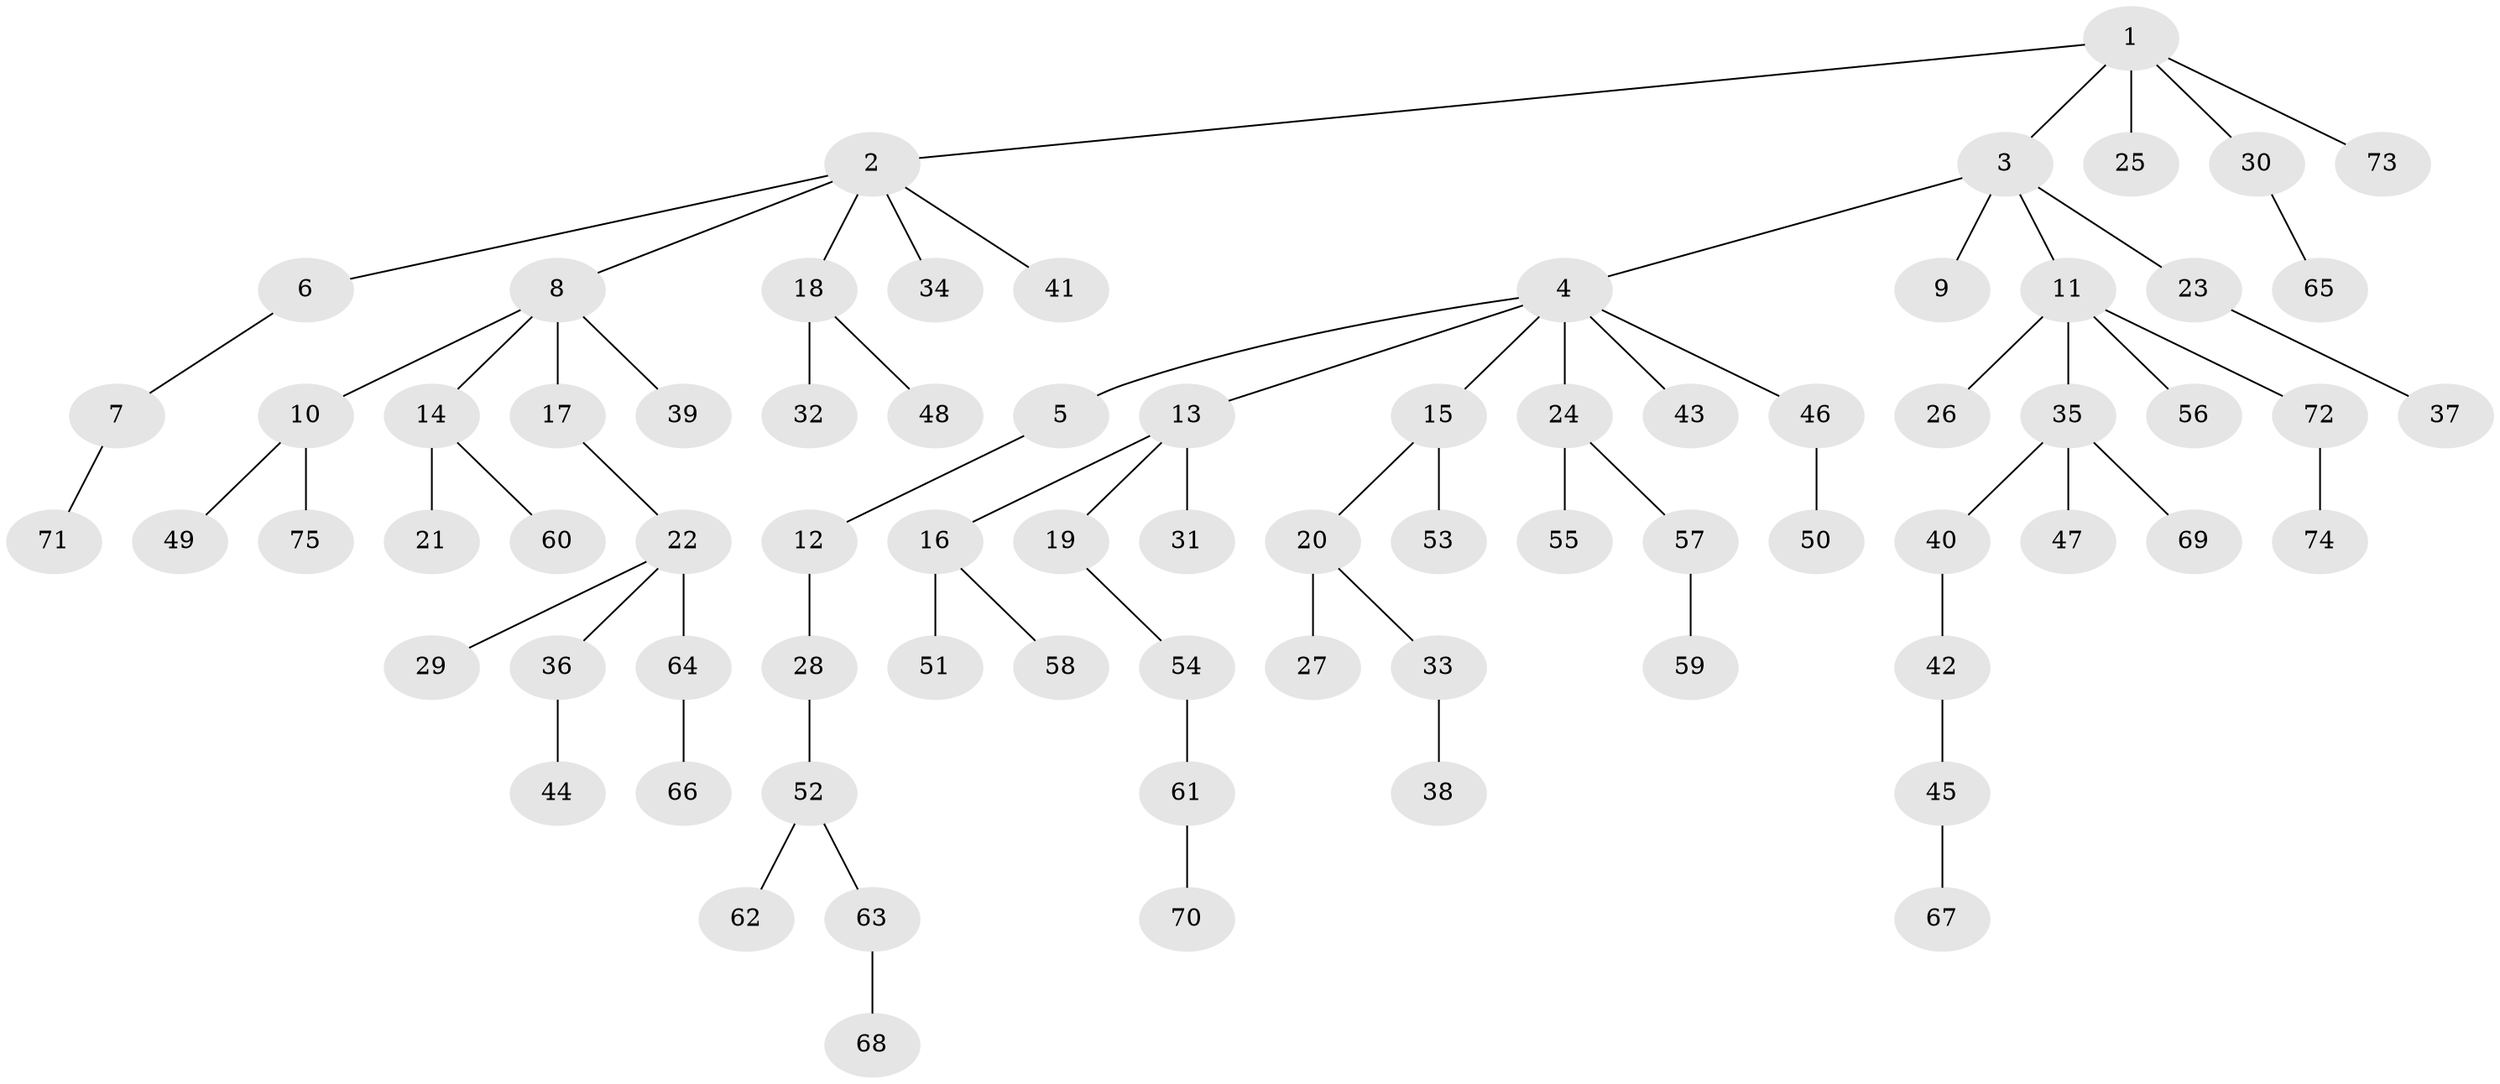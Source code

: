 // Generated by graph-tools (version 1.1) at 2025/15/03/09/25 04:15:27]
// undirected, 75 vertices, 74 edges
graph export_dot {
graph [start="1"]
  node [color=gray90,style=filled];
  1;
  2;
  3;
  4;
  5;
  6;
  7;
  8;
  9;
  10;
  11;
  12;
  13;
  14;
  15;
  16;
  17;
  18;
  19;
  20;
  21;
  22;
  23;
  24;
  25;
  26;
  27;
  28;
  29;
  30;
  31;
  32;
  33;
  34;
  35;
  36;
  37;
  38;
  39;
  40;
  41;
  42;
  43;
  44;
  45;
  46;
  47;
  48;
  49;
  50;
  51;
  52;
  53;
  54;
  55;
  56;
  57;
  58;
  59;
  60;
  61;
  62;
  63;
  64;
  65;
  66;
  67;
  68;
  69;
  70;
  71;
  72;
  73;
  74;
  75;
  1 -- 2;
  1 -- 3;
  1 -- 25;
  1 -- 30;
  1 -- 73;
  2 -- 6;
  2 -- 8;
  2 -- 18;
  2 -- 34;
  2 -- 41;
  3 -- 4;
  3 -- 9;
  3 -- 11;
  3 -- 23;
  4 -- 5;
  4 -- 13;
  4 -- 15;
  4 -- 24;
  4 -- 43;
  4 -- 46;
  5 -- 12;
  6 -- 7;
  7 -- 71;
  8 -- 10;
  8 -- 14;
  8 -- 17;
  8 -- 39;
  10 -- 49;
  10 -- 75;
  11 -- 26;
  11 -- 35;
  11 -- 56;
  11 -- 72;
  12 -- 28;
  13 -- 16;
  13 -- 19;
  13 -- 31;
  14 -- 21;
  14 -- 60;
  15 -- 20;
  15 -- 53;
  16 -- 51;
  16 -- 58;
  17 -- 22;
  18 -- 32;
  18 -- 48;
  19 -- 54;
  20 -- 27;
  20 -- 33;
  22 -- 29;
  22 -- 36;
  22 -- 64;
  23 -- 37;
  24 -- 55;
  24 -- 57;
  28 -- 52;
  30 -- 65;
  33 -- 38;
  35 -- 40;
  35 -- 47;
  35 -- 69;
  36 -- 44;
  40 -- 42;
  42 -- 45;
  45 -- 67;
  46 -- 50;
  52 -- 62;
  52 -- 63;
  54 -- 61;
  57 -- 59;
  61 -- 70;
  63 -- 68;
  64 -- 66;
  72 -- 74;
}
